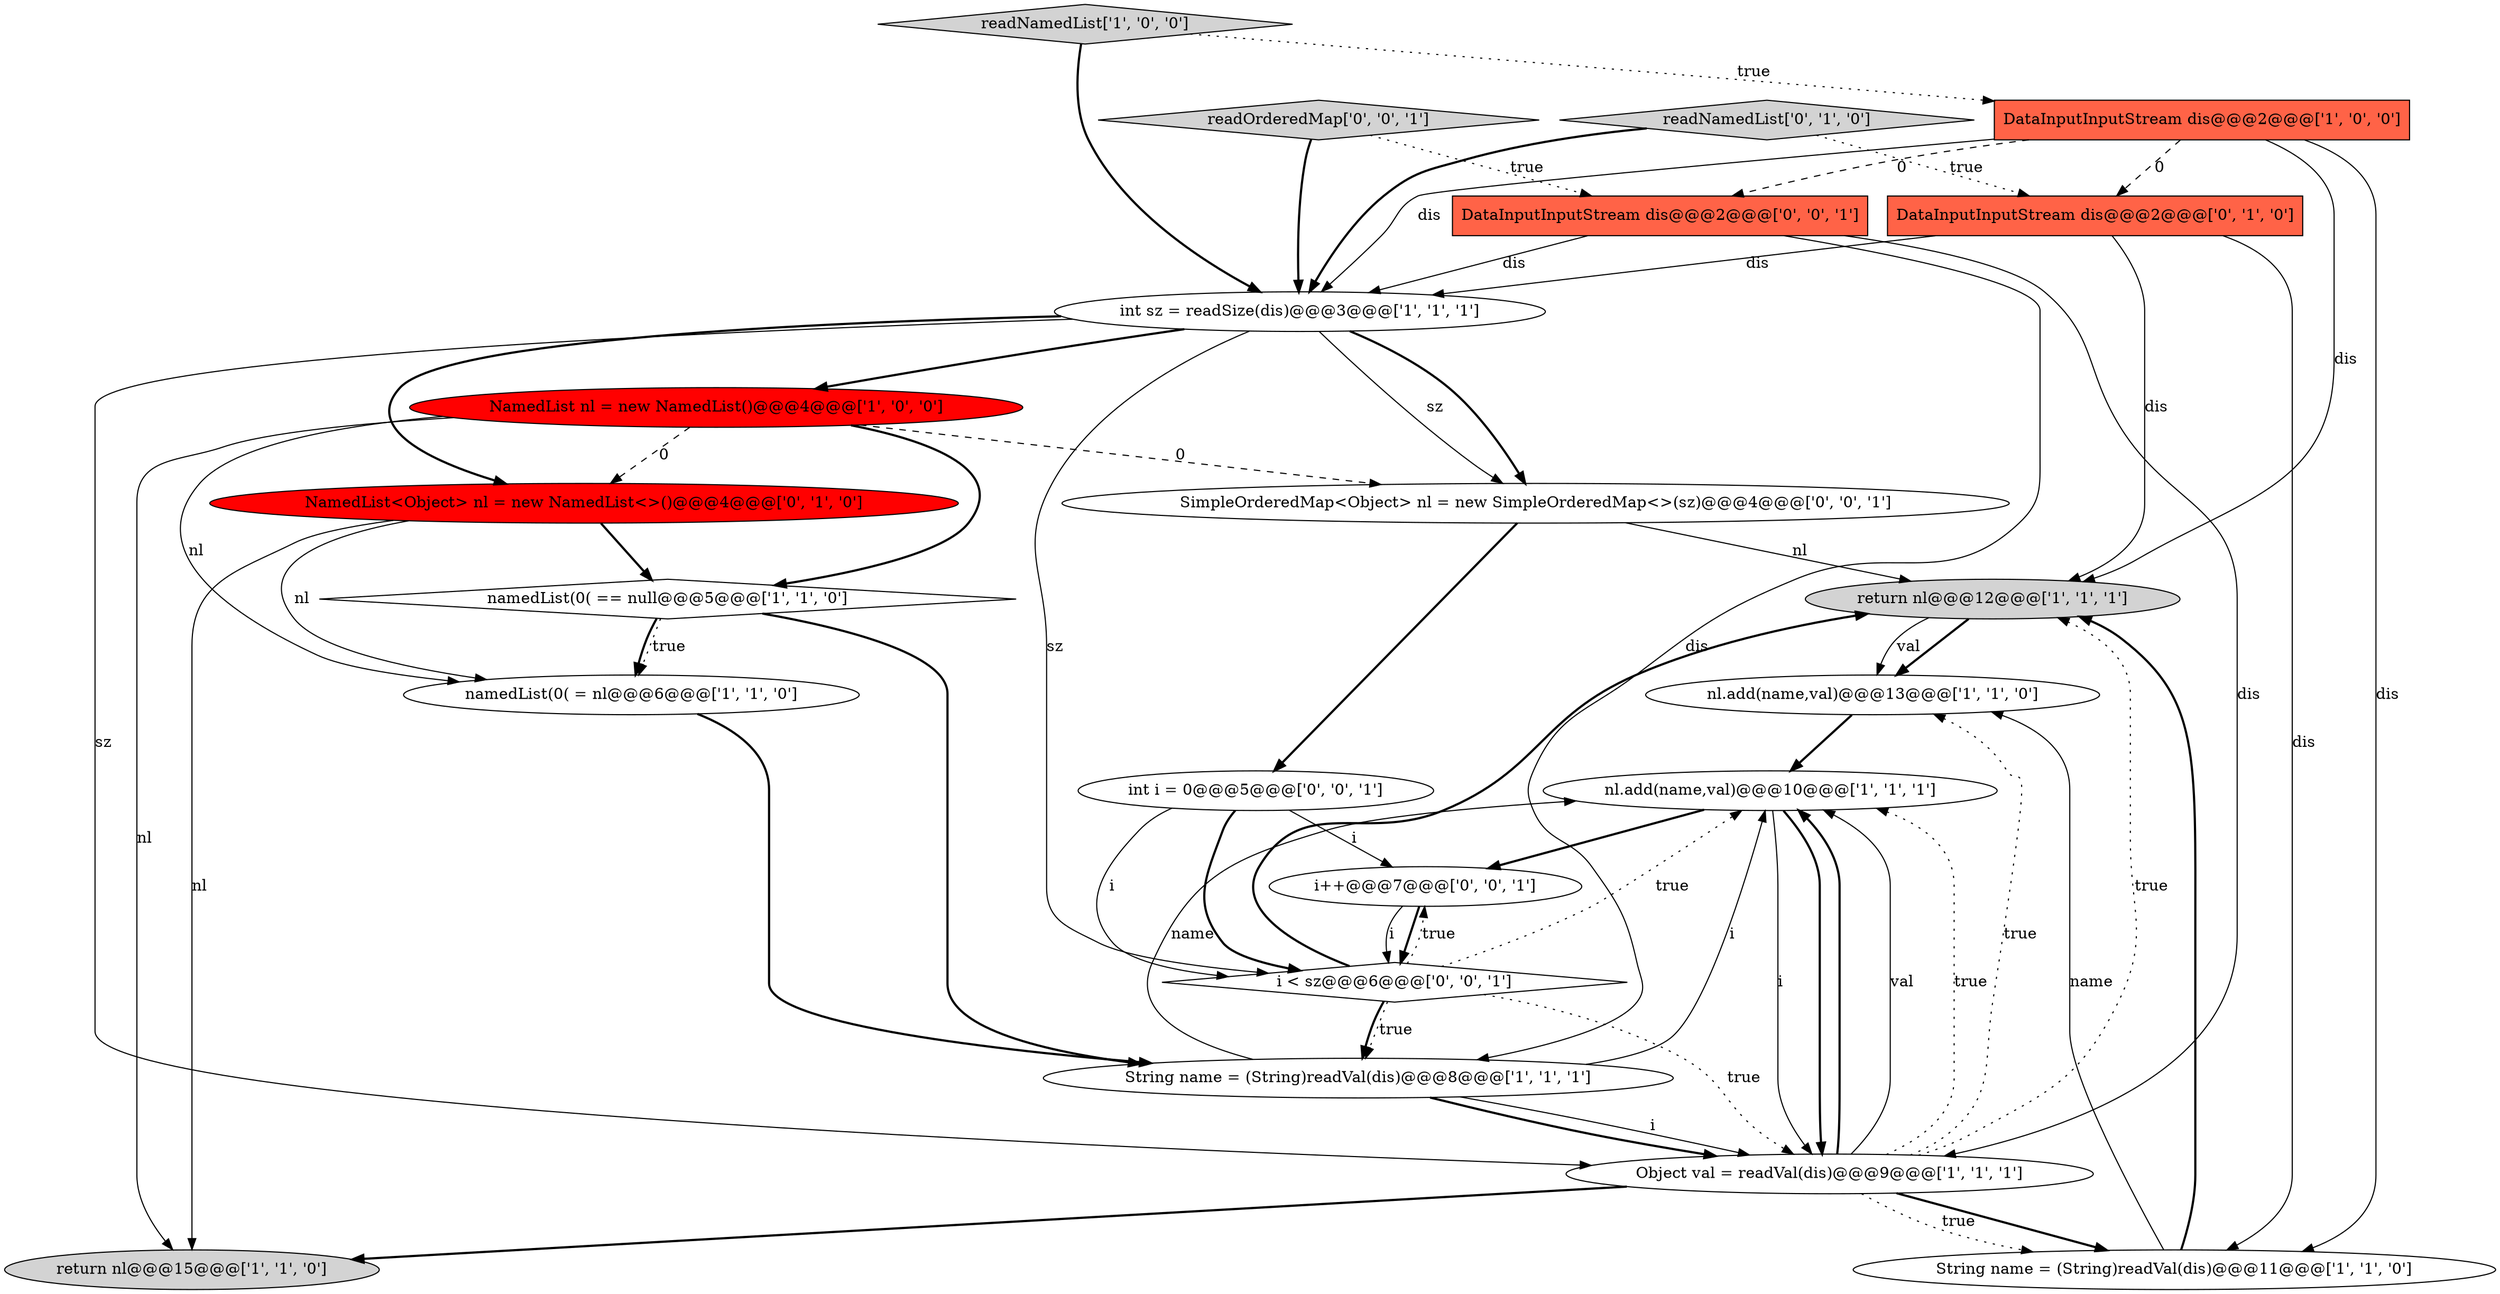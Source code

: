 digraph {
3 [style = filled, label = "readNamedList['1', '0', '0']", fillcolor = lightgray, shape = diamond image = "AAA0AAABBB1BBB"];
8 [style = filled, label = "return nl@@@12@@@['1', '1', '1']", fillcolor = lightgray, shape = ellipse image = "AAA0AAABBB1BBB"];
12 [style = filled, label = "nl.add(name,val)@@@10@@@['1', '1', '1']", fillcolor = white, shape = ellipse image = "AAA0AAABBB1BBB"];
6 [style = filled, label = "DataInputInputStream dis@@@2@@@['1', '0', '0']", fillcolor = tomato, shape = box image = "AAA1AAABBB1BBB"];
2 [style = filled, label = "return nl@@@15@@@['1', '1', '0']", fillcolor = lightgray, shape = ellipse image = "AAA0AAABBB1BBB"];
21 [style = filled, label = "DataInputInputStream dis@@@2@@@['0', '0', '1']", fillcolor = tomato, shape = box image = "AAA0AAABBB3BBB"];
0 [style = filled, label = "Object val = readVal(dis)@@@9@@@['1', '1', '1']", fillcolor = white, shape = ellipse image = "AAA0AAABBB1BBB"];
10 [style = filled, label = "NamedList nl = new NamedList()@@@4@@@['1', '0', '0']", fillcolor = red, shape = ellipse image = "AAA1AAABBB1BBB"];
9 [style = filled, label = "namedList(0( == null@@@5@@@['1', '1', '0']", fillcolor = white, shape = diamond image = "AAA0AAABBB1BBB"];
7 [style = filled, label = "String name = (String)readVal(dis)@@@11@@@['1', '1', '0']", fillcolor = white, shape = ellipse image = "AAA0AAABBB1BBB"];
14 [style = filled, label = "readNamedList['0', '1', '0']", fillcolor = lightgray, shape = diamond image = "AAA0AAABBB2BBB"];
20 [style = filled, label = "i++@@@7@@@['0', '0', '1']", fillcolor = white, shape = ellipse image = "AAA0AAABBB3BBB"];
11 [style = filled, label = "namedList(0( = nl@@@6@@@['1', '1', '0']", fillcolor = white, shape = ellipse image = "AAA0AAABBB1BBB"];
13 [style = filled, label = "DataInputInputStream dis@@@2@@@['0', '1', '0']", fillcolor = tomato, shape = box image = "AAA1AAABBB2BBB"];
15 [style = filled, label = "NamedList<Object> nl = new NamedList<>()@@@4@@@['0', '1', '0']", fillcolor = red, shape = ellipse image = "AAA1AAABBB2BBB"];
1 [style = filled, label = "String name = (String)readVal(dis)@@@8@@@['1', '1', '1']", fillcolor = white, shape = ellipse image = "AAA0AAABBB1BBB"];
16 [style = filled, label = "SimpleOrderedMap<Object> nl = new SimpleOrderedMap<>(sz)@@@4@@@['0', '0', '1']", fillcolor = white, shape = ellipse image = "AAA0AAABBB3BBB"];
19 [style = filled, label = "readOrderedMap['0', '0', '1']", fillcolor = lightgray, shape = diamond image = "AAA0AAABBB3BBB"];
5 [style = filled, label = "nl.add(name,val)@@@13@@@['1', '1', '0']", fillcolor = white, shape = ellipse image = "AAA0AAABBB1BBB"];
4 [style = filled, label = "int sz = readSize(dis)@@@3@@@['1', '1', '1']", fillcolor = white, shape = ellipse image = "AAA0AAABBB1BBB"];
17 [style = filled, label = "int i = 0@@@5@@@['0', '0', '1']", fillcolor = white, shape = ellipse image = "AAA0AAABBB3BBB"];
18 [style = filled, label = "i < sz@@@6@@@['0', '0', '1']", fillcolor = white, shape = diamond image = "AAA0AAABBB3BBB"];
10->15 [style = dashed, label="0"];
4->10 [style = bold, label=""];
6->21 [style = dashed, label="0"];
0->12 [style = dotted, label="true"];
4->0 [style = solid, label="sz"];
0->5 [style = dotted, label="true"];
15->11 [style = solid, label="nl"];
12->0 [style = solid, label="i"];
21->1 [style = solid, label="dis"];
9->11 [style = bold, label=""];
11->1 [style = bold, label=""];
1->12 [style = solid, label="name"];
0->12 [style = bold, label=""];
0->2 [style = bold, label=""];
4->15 [style = bold, label=""];
9->11 [style = dotted, label="true"];
18->1 [style = dotted, label="true"];
12->20 [style = bold, label=""];
19->21 [style = dotted, label="true"];
1->0 [style = bold, label=""];
16->17 [style = bold, label=""];
18->20 [style = dotted, label="true"];
3->6 [style = dotted, label="true"];
7->8 [style = bold, label=""];
12->0 [style = bold, label=""];
3->4 [style = bold, label=""];
16->8 [style = solid, label="nl"];
14->13 [style = dotted, label="true"];
10->2 [style = solid, label="nl"];
17->18 [style = solid, label="i"];
17->20 [style = solid, label="i"];
6->8 [style = solid, label="dis"];
0->7 [style = bold, label=""];
20->18 [style = solid, label="i"];
0->8 [style = dotted, label="true"];
20->18 [style = bold, label=""];
1->0 [style = solid, label="i"];
0->12 [style = solid, label="val"];
18->12 [style = dotted, label="true"];
13->7 [style = solid, label="dis"];
6->13 [style = dashed, label="0"];
8->5 [style = bold, label=""];
18->1 [style = bold, label=""];
5->12 [style = bold, label=""];
15->9 [style = bold, label=""];
1->12 [style = solid, label="i"];
6->4 [style = solid, label="dis"];
17->18 [style = bold, label=""];
10->11 [style = solid, label="nl"];
6->7 [style = solid, label="dis"];
4->16 [style = solid, label="sz"];
18->0 [style = dotted, label="true"];
21->0 [style = solid, label="dis"];
15->2 [style = solid, label="nl"];
21->4 [style = solid, label="dis"];
10->9 [style = bold, label=""];
13->4 [style = solid, label="dis"];
18->8 [style = bold, label=""];
19->4 [style = bold, label=""];
10->16 [style = dashed, label="0"];
9->1 [style = bold, label=""];
4->18 [style = solid, label="sz"];
8->5 [style = solid, label="val"];
7->5 [style = solid, label="name"];
13->8 [style = solid, label="dis"];
4->16 [style = bold, label=""];
0->7 [style = dotted, label="true"];
14->4 [style = bold, label=""];
}
